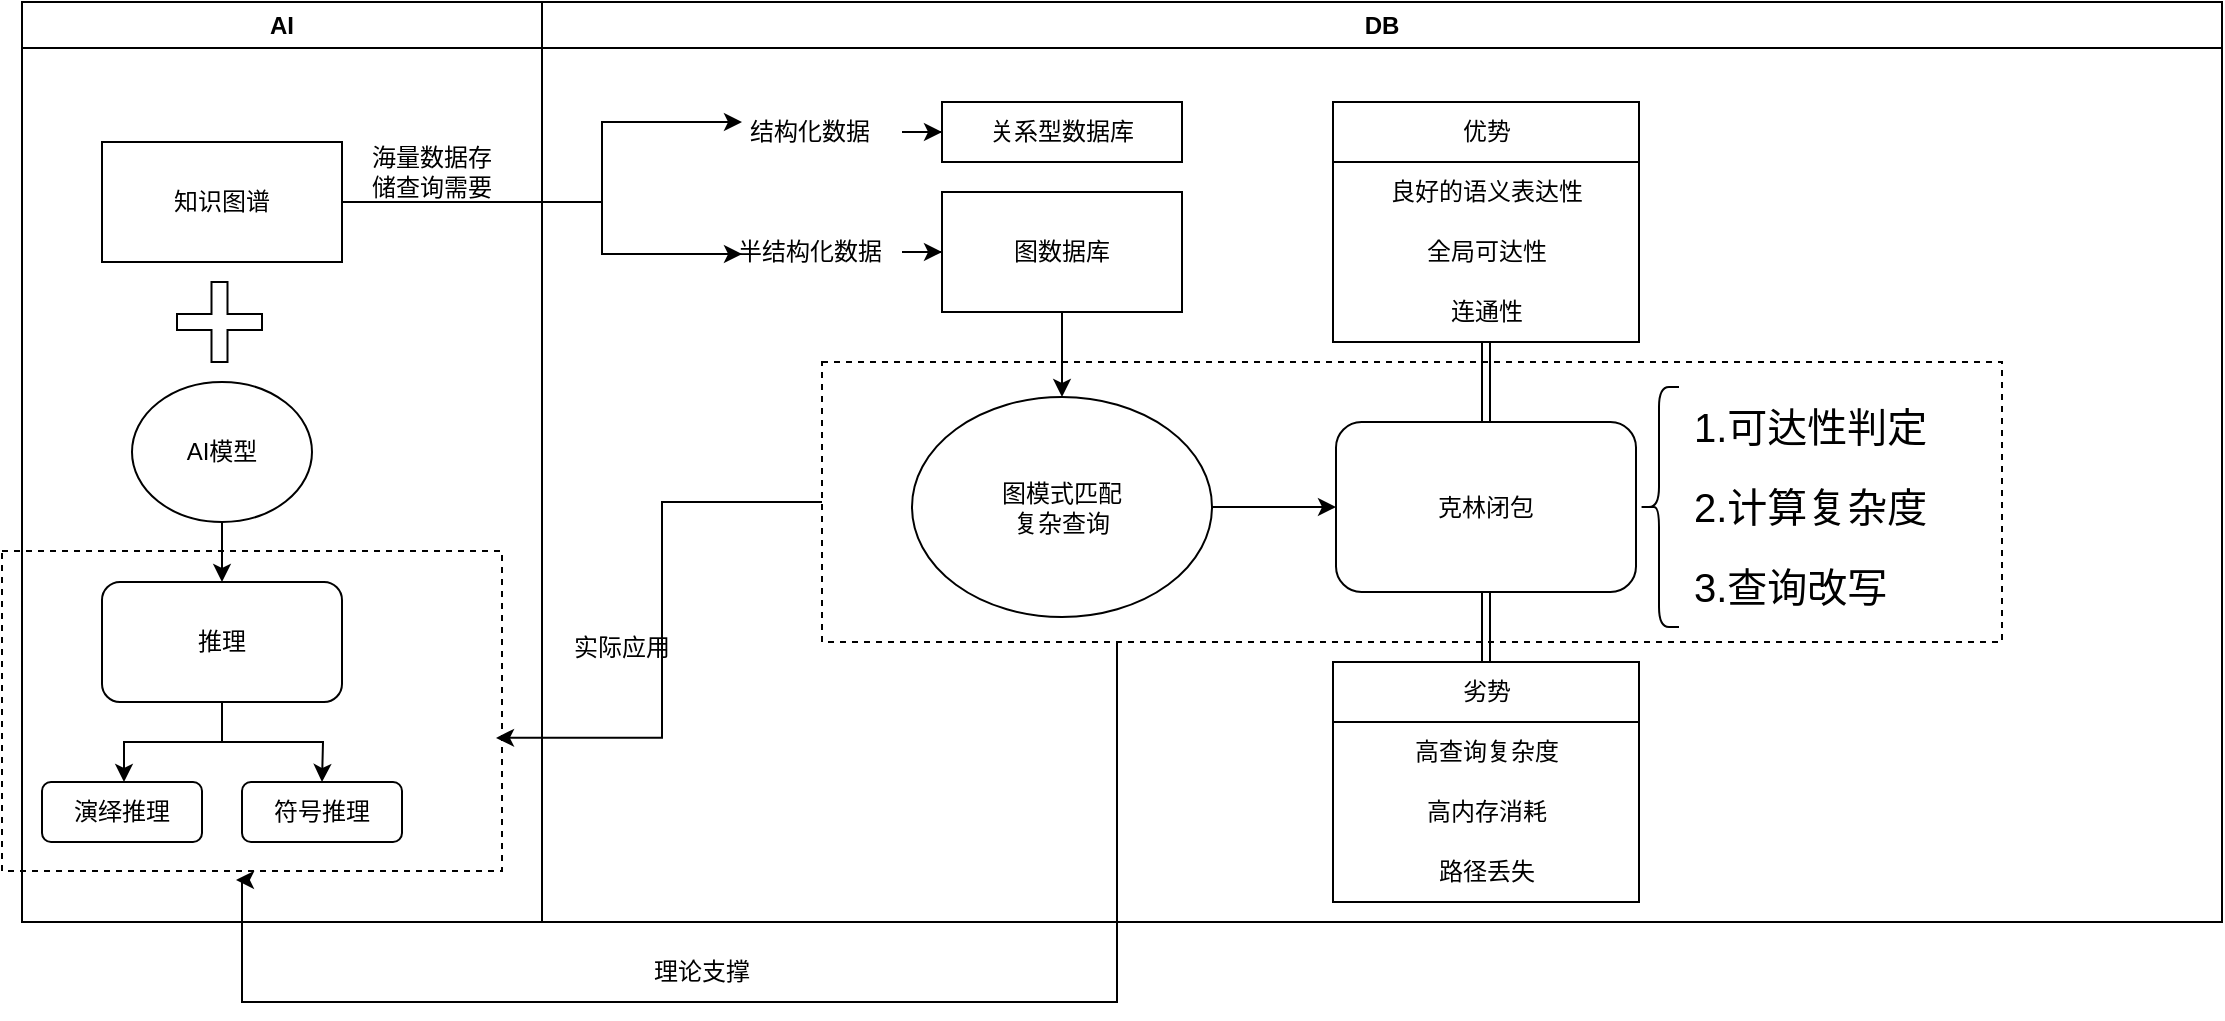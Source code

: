 <mxfile version="26.0.16">
  <diagram name="第 1 页" id="YGkIGhc8p6K3rBfSbEaT">
    <mxGraphModel dx="1434" dy="746" grid="1" gridSize="10" guides="1" tooltips="1" connect="1" arrows="1" fold="1" page="1" pageScale="1" pageWidth="827" pageHeight="1169" math="0" shadow="0">
      <root>
        <mxCell id="0" />
        <mxCell id="1" parent="0" />
        <mxCell id="_HnQ62RtuMs_b8dpjfm0-2" value="DB" style="swimlane;whiteSpace=wrap;html=1;align=center;" vertex="1" parent="1">
          <mxGeometry x="270" y="150" width="840" height="460" as="geometry" />
        </mxCell>
        <mxCell id="_HnQ62RtuMs_b8dpjfm0-14" style="edgeStyle=orthogonalEdgeStyle;rounded=0;orthogonalLoop=1;jettySize=auto;html=1;entryX=0;entryY=0.5;entryDx=0;entryDy=0;" edge="1" parent="_HnQ62RtuMs_b8dpjfm0-2" source="_HnQ62RtuMs_b8dpjfm0-10" target="_HnQ62RtuMs_b8dpjfm0-12">
          <mxGeometry relative="1" as="geometry" />
        </mxCell>
        <mxCell id="_HnQ62RtuMs_b8dpjfm0-10" value="结构化数据" style="text;html=1;align=center;verticalAlign=middle;whiteSpace=wrap;rounded=0;" vertex="1" parent="_HnQ62RtuMs_b8dpjfm0-2">
          <mxGeometry x="84" y="50" width="100" height="30" as="geometry" />
        </mxCell>
        <mxCell id="_HnQ62RtuMs_b8dpjfm0-16" style="edgeStyle=orthogonalEdgeStyle;rounded=0;orthogonalLoop=1;jettySize=auto;html=1;entryX=0;entryY=0.5;entryDx=0;entryDy=0;" edge="1" parent="_HnQ62RtuMs_b8dpjfm0-2" source="_HnQ62RtuMs_b8dpjfm0-11" target="_HnQ62RtuMs_b8dpjfm0-15">
          <mxGeometry relative="1" as="geometry" />
        </mxCell>
        <mxCell id="_HnQ62RtuMs_b8dpjfm0-11" value="半结构化数据" style="text;html=1;align=center;verticalAlign=middle;whiteSpace=wrap;rounded=0;" vertex="1" parent="_HnQ62RtuMs_b8dpjfm0-2">
          <mxGeometry x="84" y="110" width="100" height="30" as="geometry" />
        </mxCell>
        <mxCell id="_HnQ62RtuMs_b8dpjfm0-12" value="关系型数据库" style="rounded=0;whiteSpace=wrap;html=1;" vertex="1" parent="_HnQ62RtuMs_b8dpjfm0-2">
          <mxGeometry x="200" y="50" width="120" height="30" as="geometry" />
        </mxCell>
        <mxCell id="_HnQ62RtuMs_b8dpjfm0-18" style="edgeStyle=orthogonalEdgeStyle;rounded=0;orthogonalLoop=1;jettySize=auto;html=1;exitX=0.5;exitY=1;exitDx=0;exitDy=0;entryX=0.5;entryY=0;entryDx=0;entryDy=0;" edge="1" parent="_HnQ62RtuMs_b8dpjfm0-2" source="_HnQ62RtuMs_b8dpjfm0-15" target="_HnQ62RtuMs_b8dpjfm0-17">
          <mxGeometry relative="1" as="geometry" />
        </mxCell>
        <mxCell id="_HnQ62RtuMs_b8dpjfm0-15" value="图数据库" style="rounded=0;whiteSpace=wrap;html=1;" vertex="1" parent="_HnQ62RtuMs_b8dpjfm0-2">
          <mxGeometry x="200" y="95" width="120" height="60" as="geometry" />
        </mxCell>
        <mxCell id="_HnQ62RtuMs_b8dpjfm0-41" style="edgeStyle=orthogonalEdgeStyle;rounded=0;orthogonalLoop=1;jettySize=auto;html=1;" edge="1" parent="_HnQ62RtuMs_b8dpjfm0-2" source="_HnQ62RtuMs_b8dpjfm0-17" target="_HnQ62RtuMs_b8dpjfm0-40">
          <mxGeometry relative="1" as="geometry" />
        </mxCell>
        <mxCell id="_HnQ62RtuMs_b8dpjfm0-17" value="图模式匹配&lt;div&gt;复杂查询&lt;/div&gt;" style="ellipse;whiteSpace=wrap;html=1;" vertex="1" parent="_HnQ62RtuMs_b8dpjfm0-2">
          <mxGeometry x="185" y="197.5" width="150" height="110" as="geometry" />
        </mxCell>
        <mxCell id="_HnQ62RtuMs_b8dpjfm0-40" value="克林闭包" style="rounded=1;whiteSpace=wrap;html=1;" vertex="1" parent="_HnQ62RtuMs_b8dpjfm0-2">
          <mxGeometry x="397" y="210" width="150" height="85" as="geometry" />
        </mxCell>
        <mxCell id="_HnQ62RtuMs_b8dpjfm0-84" value="" style="edgeStyle=orthogonalEdgeStyle;rounded=0;orthogonalLoop=1;jettySize=auto;html=1;shape=link;" edge="1" parent="_HnQ62RtuMs_b8dpjfm0-2" source="_HnQ62RtuMs_b8dpjfm0-50" target="_HnQ62RtuMs_b8dpjfm0-40">
          <mxGeometry relative="1" as="geometry" />
        </mxCell>
        <mxCell id="_HnQ62RtuMs_b8dpjfm0-50" value="优势" style="swimlane;fontStyle=0;childLayout=stackLayout;horizontal=1;startSize=30;horizontalStack=0;resizeParent=1;resizeParentMax=0;resizeLast=0;collapsible=1;marginBottom=0;whiteSpace=wrap;html=1;" vertex="1" parent="_HnQ62RtuMs_b8dpjfm0-2">
          <mxGeometry x="395.5" y="50" width="153" height="120" as="geometry" />
        </mxCell>
        <mxCell id="_HnQ62RtuMs_b8dpjfm0-51" value="良好的语义表达性" style="text;strokeColor=none;fillColor=none;align=center;verticalAlign=middle;spacingLeft=4;spacingRight=4;overflow=hidden;points=[[0,0.5],[1,0.5]];portConstraint=eastwest;rotatable=0;whiteSpace=wrap;html=1;" vertex="1" parent="_HnQ62RtuMs_b8dpjfm0-50">
          <mxGeometry y="30" width="153" height="30" as="geometry" />
        </mxCell>
        <mxCell id="_HnQ62RtuMs_b8dpjfm0-52" value="全局可达性" style="text;strokeColor=none;fillColor=none;align=center;verticalAlign=middle;spacingLeft=4;spacingRight=4;overflow=hidden;points=[[0,0.5],[1,0.5]];portConstraint=eastwest;rotatable=0;whiteSpace=wrap;html=1;" vertex="1" parent="_HnQ62RtuMs_b8dpjfm0-50">
          <mxGeometry y="60" width="153" height="30" as="geometry" />
        </mxCell>
        <mxCell id="_HnQ62RtuMs_b8dpjfm0-53" value="连通性" style="text;strokeColor=none;fillColor=none;align=center;verticalAlign=middle;spacingLeft=4;spacingRight=4;overflow=hidden;points=[[0,0.5],[1,0.5]];portConstraint=eastwest;rotatable=0;whiteSpace=wrap;html=1;" vertex="1" parent="_HnQ62RtuMs_b8dpjfm0-50">
          <mxGeometry y="90" width="153" height="30" as="geometry" />
        </mxCell>
        <mxCell id="_HnQ62RtuMs_b8dpjfm0-85" style="rounded=0;orthogonalLoop=1;jettySize=auto;html=1;entryX=0.5;entryY=1;entryDx=0;entryDy=0;shape=link;" edge="1" parent="_HnQ62RtuMs_b8dpjfm0-2" source="_HnQ62RtuMs_b8dpjfm0-69" target="_HnQ62RtuMs_b8dpjfm0-40">
          <mxGeometry relative="1" as="geometry" />
        </mxCell>
        <mxCell id="_HnQ62RtuMs_b8dpjfm0-69" value="劣势" style="swimlane;fontStyle=0;childLayout=stackLayout;horizontal=1;startSize=30;horizontalStack=0;resizeParent=1;resizeParentMax=0;resizeLast=0;collapsible=1;marginBottom=0;whiteSpace=wrap;html=1;" vertex="1" parent="_HnQ62RtuMs_b8dpjfm0-2">
          <mxGeometry x="395.5" y="330" width="153" height="120" as="geometry" />
        </mxCell>
        <mxCell id="_HnQ62RtuMs_b8dpjfm0-70" value="高查询复杂度" style="text;strokeColor=none;fillColor=none;align=center;verticalAlign=middle;spacingLeft=4;spacingRight=4;overflow=hidden;points=[[0,0.5],[1,0.5]];portConstraint=eastwest;rotatable=0;whiteSpace=wrap;html=1;" vertex="1" parent="_HnQ62RtuMs_b8dpjfm0-69">
          <mxGeometry y="30" width="153" height="30" as="geometry" />
        </mxCell>
        <mxCell id="_HnQ62RtuMs_b8dpjfm0-72" value="高内存消耗" style="text;strokeColor=none;fillColor=none;align=center;verticalAlign=middle;spacingLeft=4;spacingRight=4;overflow=hidden;points=[[0,0.5],[1,0.5]];portConstraint=eastwest;rotatable=0;whiteSpace=wrap;html=1;" vertex="1" parent="_HnQ62RtuMs_b8dpjfm0-69">
          <mxGeometry y="60" width="153" height="30" as="geometry" />
        </mxCell>
        <mxCell id="_HnQ62RtuMs_b8dpjfm0-71" value="路径丢失" style="text;strokeColor=none;fillColor=none;align=center;verticalAlign=middle;spacingLeft=4;spacingRight=4;overflow=hidden;points=[[0,0.5],[1,0.5]];portConstraint=eastwest;rotatable=0;whiteSpace=wrap;html=1;" vertex="1" parent="_HnQ62RtuMs_b8dpjfm0-69">
          <mxGeometry y="90" width="153" height="30" as="geometry" />
        </mxCell>
        <mxCell id="_HnQ62RtuMs_b8dpjfm0-81" value="" style="shape=curlyBracket;whiteSpace=wrap;html=1;rounded=1;labelPosition=left;verticalLabelPosition=middle;align=right;verticalAlign=middle;" vertex="1" parent="_HnQ62RtuMs_b8dpjfm0-2">
          <mxGeometry x="548.5" y="192.5" width="20" height="120" as="geometry" />
        </mxCell>
        <mxCell id="_HnQ62RtuMs_b8dpjfm0-88" value="" style="shape=table;startSize=0;container=1;collapsible=0;childLayout=tableLayout;fontSize=20;fillColor=none;strokeColor=none;" vertex="1" parent="_HnQ62RtuMs_b8dpjfm0-2">
          <mxGeometry x="568.5" y="192.5" width="170" height="117.5" as="geometry" />
        </mxCell>
        <mxCell id="_HnQ62RtuMs_b8dpjfm0-89" value="" style="shape=tableRow;horizontal=0;startSize=0;swimlaneHead=0;swimlaneBody=0;strokeColor=inherit;top=0;left=0;bottom=0;right=0;collapsible=0;dropTarget=0;fillColor=none;points=[[0,0.5],[1,0.5]];portConstraint=eastwest;fontSize=16;" vertex="1" parent="_HnQ62RtuMs_b8dpjfm0-88">
          <mxGeometry width="170" height="39" as="geometry" />
        </mxCell>
        <mxCell id="_HnQ62RtuMs_b8dpjfm0-90" value="1.可达性判定" style="shape=partialRectangle;html=1;whiteSpace=wrap;connectable=0;strokeColor=inherit;overflow=hidden;fillColor=none;top=0;left=0;bottom=0;right=0;pointerEvents=1;fontSize=20;align=left;spacingLeft=5;" vertex="1" parent="_HnQ62RtuMs_b8dpjfm0-89">
          <mxGeometry width="170" height="39" as="geometry">
            <mxRectangle width="170" height="39" as="alternateBounds" />
          </mxGeometry>
        </mxCell>
        <mxCell id="_HnQ62RtuMs_b8dpjfm0-91" value="" style="shape=tableRow;horizontal=0;startSize=0;swimlaneHead=0;swimlaneBody=0;strokeColor=inherit;top=0;left=0;bottom=0;right=0;collapsible=0;dropTarget=0;fillColor=none;points=[[0,0.5],[1,0.5]];portConstraint=eastwest;fontSize=16;" vertex="1" parent="_HnQ62RtuMs_b8dpjfm0-88">
          <mxGeometry y="39" width="170" height="41" as="geometry" />
        </mxCell>
        <mxCell id="_HnQ62RtuMs_b8dpjfm0-92" value="2.计算复杂度" style="shape=partialRectangle;html=1;whiteSpace=wrap;connectable=0;strokeColor=inherit;overflow=hidden;fillColor=none;top=0;left=0;bottom=0;right=0;pointerEvents=1;fontSize=20;align=left;spacingLeft=5;" vertex="1" parent="_HnQ62RtuMs_b8dpjfm0-91">
          <mxGeometry width="170" height="41" as="geometry">
            <mxRectangle width="170" height="41" as="alternateBounds" />
          </mxGeometry>
        </mxCell>
        <mxCell id="_HnQ62RtuMs_b8dpjfm0-93" value="" style="shape=tableRow;horizontal=0;startSize=0;swimlaneHead=0;swimlaneBody=0;strokeColor=inherit;top=0;left=0;bottom=0;right=0;collapsible=0;dropTarget=0;fillColor=none;points=[[0,0.5],[1,0.5]];portConstraint=eastwest;fontSize=16;" vertex="1" parent="_HnQ62RtuMs_b8dpjfm0-88">
          <mxGeometry y="80" width="170" height="38" as="geometry" />
        </mxCell>
        <mxCell id="_HnQ62RtuMs_b8dpjfm0-94" value="3.查询改写" style="shape=partialRectangle;html=1;whiteSpace=wrap;connectable=0;strokeColor=inherit;overflow=hidden;fillColor=none;top=0;left=0;bottom=0;right=0;pointerEvents=1;fontSize=20;align=left;spacingLeft=5;" vertex="1" parent="_HnQ62RtuMs_b8dpjfm0-93">
          <mxGeometry width="170" height="38" as="geometry">
            <mxRectangle width="170" height="38" as="alternateBounds" />
          </mxGeometry>
        </mxCell>
        <mxCell id="_HnQ62RtuMs_b8dpjfm0-97" value="" style="rounded=0;whiteSpace=wrap;html=1;fillColor=none;dashed=1;" vertex="1" parent="_HnQ62RtuMs_b8dpjfm0-2">
          <mxGeometry x="140" y="180" width="590" height="140" as="geometry" />
        </mxCell>
        <mxCell id="_HnQ62RtuMs_b8dpjfm0-105" value="实际应用" style="text;html=1;align=center;verticalAlign=middle;whiteSpace=wrap;rounded=0;" vertex="1" parent="_HnQ62RtuMs_b8dpjfm0-2">
          <mxGeometry x="10" y="307.5" width="60" height="30" as="geometry" />
        </mxCell>
        <mxCell id="_HnQ62RtuMs_b8dpjfm0-6" style="edgeStyle=orthogonalEdgeStyle;rounded=0;orthogonalLoop=1;jettySize=auto;html=1;" edge="1" parent="1" source="_HnQ62RtuMs_b8dpjfm0-5">
          <mxGeometry relative="1" as="geometry">
            <mxPoint x="370" y="210" as="targetPoint" />
            <Array as="points">
              <mxPoint x="300" y="250" />
              <mxPoint x="300" y="210" />
            </Array>
          </mxGeometry>
        </mxCell>
        <mxCell id="_HnQ62RtuMs_b8dpjfm0-9" style="edgeStyle=orthogonalEdgeStyle;rounded=0;orthogonalLoop=1;jettySize=auto;html=1;" edge="1" parent="1" source="_HnQ62RtuMs_b8dpjfm0-5">
          <mxGeometry relative="1" as="geometry">
            <mxPoint x="370" y="276" as="targetPoint" />
            <Array as="points">
              <mxPoint x="300" y="250" />
              <mxPoint x="300" y="276" />
            </Array>
          </mxGeometry>
        </mxCell>
        <mxCell id="_HnQ62RtuMs_b8dpjfm0-106" value="理论支撑" style="text;html=1;align=center;verticalAlign=middle;whiteSpace=wrap;rounded=0;" vertex="1" parent="1">
          <mxGeometry x="320" y="620" width="60" height="30" as="geometry" />
        </mxCell>
        <mxCell id="_HnQ62RtuMs_b8dpjfm0-1" value="AI" style="swimlane;whiteSpace=wrap;html=1;" vertex="1" parent="1">
          <mxGeometry x="10" y="150" width="260" height="460" as="geometry" />
        </mxCell>
        <mxCell id="_HnQ62RtuMs_b8dpjfm0-5" value="知识图谱" style="rounded=0;whiteSpace=wrap;html=1;" vertex="1" parent="_HnQ62RtuMs_b8dpjfm0-1">
          <mxGeometry x="40" y="70" width="120" height="60" as="geometry" />
        </mxCell>
        <mxCell id="_HnQ62RtuMs_b8dpjfm0-21" value="AI模型" style="ellipse;whiteSpace=wrap;html=1;" vertex="1" parent="_HnQ62RtuMs_b8dpjfm0-1">
          <mxGeometry x="55" y="190" width="90" height="70" as="geometry" />
        </mxCell>
        <mxCell id="_HnQ62RtuMs_b8dpjfm0-23" value="" style="shape=cross;whiteSpace=wrap;html=1;" vertex="1" parent="_HnQ62RtuMs_b8dpjfm0-1">
          <mxGeometry x="77.5" y="140" width="42.5" height="40" as="geometry" />
        </mxCell>
        <mxCell id="_HnQ62RtuMs_b8dpjfm0-27" style="edgeStyle=orthogonalEdgeStyle;rounded=0;orthogonalLoop=1;jettySize=auto;html=1;" edge="1" parent="_HnQ62RtuMs_b8dpjfm0-1" source="_HnQ62RtuMs_b8dpjfm0-25">
          <mxGeometry relative="1" as="geometry">
            <mxPoint x="150" y="390" as="targetPoint" />
          </mxGeometry>
        </mxCell>
        <mxCell id="_HnQ62RtuMs_b8dpjfm0-25" value="推理" style="rounded=1;whiteSpace=wrap;html=1;" vertex="1" parent="_HnQ62RtuMs_b8dpjfm0-1">
          <mxGeometry x="40" y="290" width="120" height="60" as="geometry" />
        </mxCell>
        <mxCell id="_HnQ62RtuMs_b8dpjfm0-24" style="edgeStyle=orthogonalEdgeStyle;rounded=0;orthogonalLoop=1;jettySize=auto;html=1;" edge="1" parent="_HnQ62RtuMs_b8dpjfm0-1" source="_HnQ62RtuMs_b8dpjfm0-21" target="_HnQ62RtuMs_b8dpjfm0-25">
          <mxGeometry relative="1" as="geometry">
            <mxPoint x="100" y="300" as="targetPoint" />
          </mxGeometry>
        </mxCell>
        <mxCell id="_HnQ62RtuMs_b8dpjfm0-28" value="演绎推理" style="rounded=1;whiteSpace=wrap;html=1;" vertex="1" parent="_HnQ62RtuMs_b8dpjfm0-1">
          <mxGeometry x="10" y="390" width="80" height="30" as="geometry" />
        </mxCell>
        <mxCell id="_HnQ62RtuMs_b8dpjfm0-26" style="edgeStyle=orthogonalEdgeStyle;rounded=0;orthogonalLoop=1;jettySize=auto;html=1;" edge="1" parent="_HnQ62RtuMs_b8dpjfm0-1" source="_HnQ62RtuMs_b8dpjfm0-25" target="_HnQ62RtuMs_b8dpjfm0-28">
          <mxGeometry relative="1" as="geometry">
            <mxPoint x="50" y="390" as="targetPoint" />
            <Array as="points">
              <mxPoint x="100" y="370" />
              <mxPoint x="51" y="370" />
            </Array>
          </mxGeometry>
        </mxCell>
        <mxCell id="_HnQ62RtuMs_b8dpjfm0-38" value="符号推理" style="rounded=1;whiteSpace=wrap;html=1;" vertex="1" parent="_HnQ62RtuMs_b8dpjfm0-1">
          <mxGeometry x="110" y="390" width="80" height="30" as="geometry" />
        </mxCell>
        <mxCell id="_HnQ62RtuMs_b8dpjfm0-101" value="" style="rounded=0;whiteSpace=wrap;html=1;fillColor=none;dashed=1;" vertex="1" parent="_HnQ62RtuMs_b8dpjfm0-1">
          <mxGeometry x="-10" y="274.5" width="250" height="160" as="geometry" />
        </mxCell>
        <mxCell id="_HnQ62RtuMs_b8dpjfm0-107" value="海量数据存储查询需要" style="text;html=1;align=center;verticalAlign=middle;whiteSpace=wrap;rounded=0;" vertex="1" parent="_HnQ62RtuMs_b8dpjfm0-1">
          <mxGeometry x="170" y="70" width="70" height="30" as="geometry" />
        </mxCell>
        <mxCell id="_HnQ62RtuMs_b8dpjfm0-102" style="edgeStyle=orthogonalEdgeStyle;rounded=0;orthogonalLoop=1;jettySize=auto;html=1;exitX=0;exitY=0.5;exitDx=0;exitDy=0;entryX=0.988;entryY=0.584;entryDx=0;entryDy=0;entryPerimeter=0;" edge="1" parent="1" source="_HnQ62RtuMs_b8dpjfm0-97" target="_HnQ62RtuMs_b8dpjfm0-101">
          <mxGeometry relative="1" as="geometry" />
        </mxCell>
        <mxCell id="_HnQ62RtuMs_b8dpjfm0-103" style="edgeStyle=orthogonalEdgeStyle;rounded=0;orthogonalLoop=1;jettySize=auto;html=1;exitX=0.25;exitY=1;exitDx=0;exitDy=0;entryX=0.468;entryY=1.028;entryDx=0;entryDy=0;entryPerimeter=0;" edge="1" parent="1" source="_HnQ62RtuMs_b8dpjfm0-97" target="_HnQ62RtuMs_b8dpjfm0-101">
          <mxGeometry relative="1" as="geometry">
            <Array as="points">
              <mxPoint x="558" y="650" />
              <mxPoint x="120" y="650" />
              <mxPoint x="120" y="589" />
            </Array>
          </mxGeometry>
        </mxCell>
      </root>
    </mxGraphModel>
  </diagram>
</mxfile>
